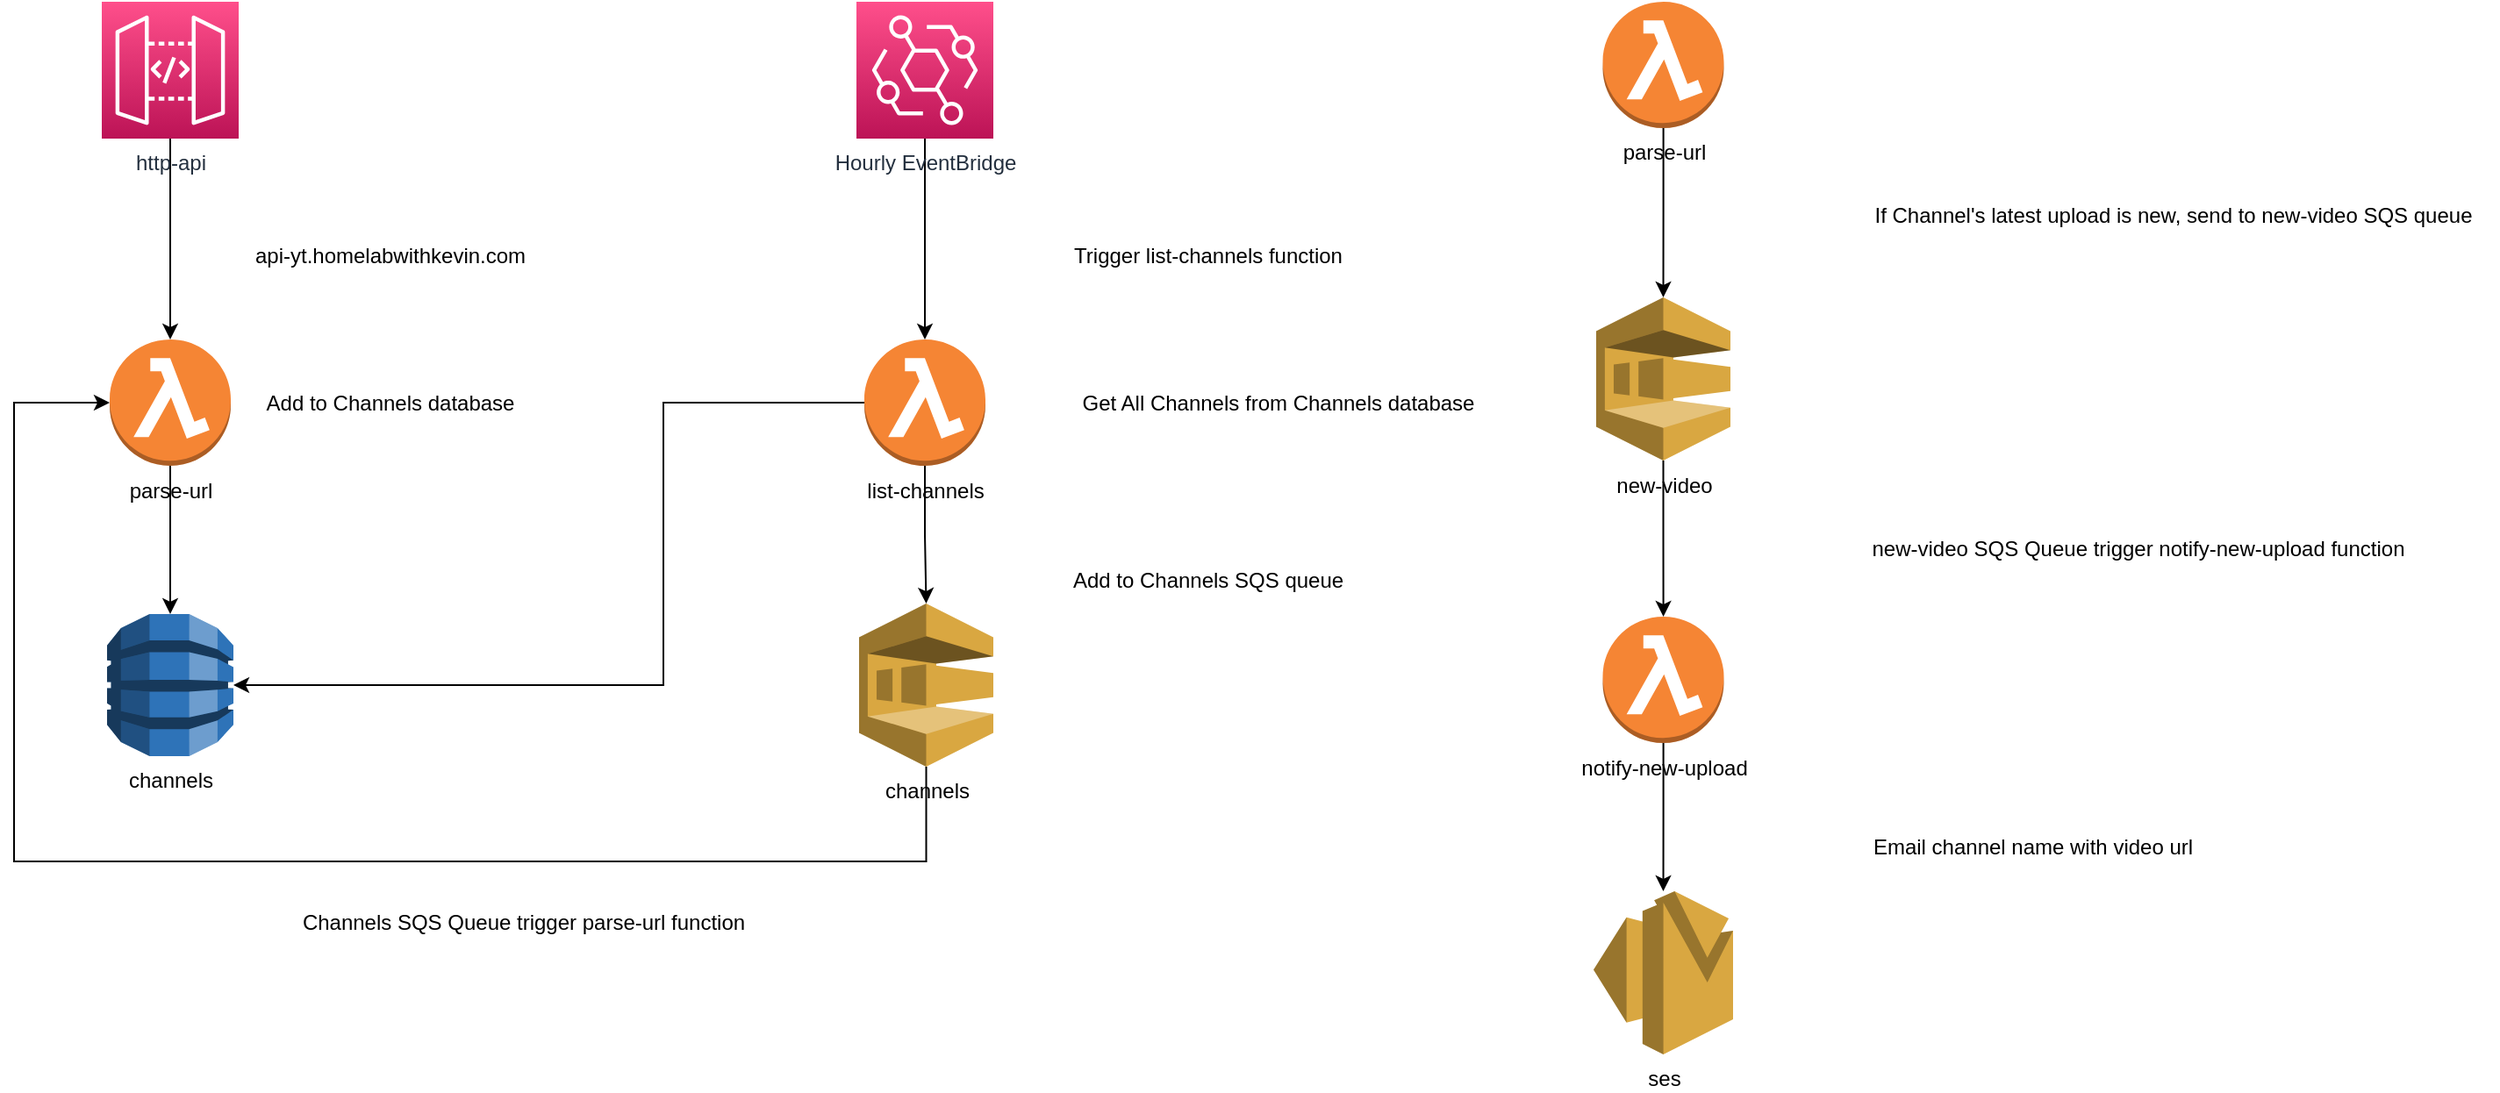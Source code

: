 <mxfile version="20.7.4" type="device"><diagram id="xh7BNWbwTiTM1XbByD3J" name="Page-1"><mxGraphModel dx="1803" dy="969" grid="1" gridSize="10" guides="1" tooltips="1" connect="1" arrows="1" fold="1" page="1" pageScale="1" pageWidth="850" pageHeight="1100" math="0" shadow="0"><root><mxCell id="0"/><mxCell id="1" parent="0"/><mxCell id="ivMB4aNjHSLWR4FQa0Gv-46" style="edgeStyle=orthogonalEdgeStyle;rounded=0;orthogonalLoop=1;jettySize=auto;html=1;entryX=1;entryY=0.5;entryDx=0;entryDy=0;entryPerimeter=0;" edge="1" parent="1" source="ivMB4aNjHSLWR4FQa0Gv-1" target="ivMB4aNjHSLWR4FQa0Gv-9"><mxGeometry relative="1" as="geometry"><mxPoint x="1150.483" y="584" as="targetPoint"/><Array as="points"><mxPoint x="1180" y="448"/><mxPoint x="1180" y="610"/></Array></mxGeometry></mxCell><mxCell id="ivMB4aNjHSLWR4FQa0Gv-48" style="edgeStyle=orthogonalEdgeStyle;rounded=0;orthogonalLoop=1;jettySize=auto;html=1;" edge="1" parent="1" source="ivMB4aNjHSLWR4FQa0Gv-1" target="ivMB4aNjHSLWR4FQa0Gv-6"><mxGeometry relative="1" as="geometry"><mxPoint x="1330" y="550" as="targetPoint"/></mxGeometry></mxCell><mxCell id="ivMB4aNjHSLWR4FQa0Gv-1" value="list-channels" style="outlineConnect=0;dashed=0;verticalLabelPosition=bottom;verticalAlign=top;align=center;html=1;shape=mxgraph.aws3.lambda_function;fillColor=#F58534;gradientColor=none;" vertex="1" parent="1"><mxGeometry x="1294.5" y="412.5" width="69" height="72" as="geometry"/></mxCell><mxCell id="ivMB4aNjHSLWR4FQa0Gv-61" style="edgeStyle=orthogonalEdgeStyle;rounded=0;orthogonalLoop=1;jettySize=auto;html=1;" edge="1" parent="1" source="ivMB4aNjHSLWR4FQa0Gv-3" target="ivMB4aNjHSLWR4FQa0Gv-20"><mxGeometry relative="1" as="geometry"/></mxCell><mxCell id="ivMB4aNjHSLWR4FQa0Gv-3" value="notify-new-upload" style="outlineConnect=0;dashed=0;verticalLabelPosition=bottom;verticalAlign=top;align=center;html=1;shape=mxgraph.aws3.lambda_function;fillColor=#F58534;gradientColor=none;" vertex="1" parent="1"><mxGeometry x="1715.25" y="570.5" width="69" height="72" as="geometry"/></mxCell><mxCell id="ivMB4aNjHSLWR4FQa0Gv-29" style="edgeStyle=orthogonalEdgeStyle;rounded=0;orthogonalLoop=1;jettySize=auto;html=1;" edge="1" parent="1" source="ivMB4aNjHSLWR4FQa0Gv-4" target="ivMB4aNjHSLWR4FQa0Gv-9"><mxGeometry relative="1" as="geometry"/></mxCell><mxCell id="ivMB4aNjHSLWR4FQa0Gv-4" value="parse-url" style="outlineConnect=0;dashed=0;verticalLabelPosition=bottom;verticalAlign=top;align=center;html=1;shape=mxgraph.aws3.lambda_function;fillColor=#F58534;gradientColor=none;" vertex="1" parent="1"><mxGeometry x="864.5" y="412.5" width="69" height="72" as="geometry"/></mxCell><mxCell id="ivMB4aNjHSLWR4FQa0Gv-50" style="edgeStyle=orthogonalEdgeStyle;rounded=0;orthogonalLoop=1;jettySize=auto;html=1;entryX=0;entryY=0.5;entryDx=0;entryDy=0;entryPerimeter=0;" edge="1" parent="1" source="ivMB4aNjHSLWR4FQa0Gv-6" target="ivMB4aNjHSLWR4FQa0Gv-4"><mxGeometry relative="1" as="geometry"><Array as="points"><mxPoint x="1330" y="710"/><mxPoint x="810" y="710"/><mxPoint x="810" y="448"/></Array></mxGeometry></mxCell><mxCell id="ivMB4aNjHSLWR4FQa0Gv-6" value="channels" style="outlineConnect=0;dashed=0;verticalLabelPosition=bottom;verticalAlign=top;align=center;html=1;shape=mxgraph.aws3.sqs;fillColor=#D9A741;gradientColor=none;" vertex="1" parent="1"><mxGeometry x="1291.5" y="563" width="76.5" height="93" as="geometry"/></mxCell><mxCell id="ivMB4aNjHSLWR4FQa0Gv-27" style="edgeStyle=orthogonalEdgeStyle;rounded=0;orthogonalLoop=1;jettySize=auto;html=1;entryX=0.5;entryY=0;entryDx=0;entryDy=0;entryPerimeter=0;" edge="1" parent="1" source="ivMB4aNjHSLWR4FQa0Gv-7" target="ivMB4aNjHSLWR4FQa0Gv-4"><mxGeometry relative="1" as="geometry"/></mxCell><mxCell id="ivMB4aNjHSLWR4FQa0Gv-7" value="&lt;div&gt;http-api&lt;/div&gt;" style="sketch=0;points=[[0,0,0],[0.25,0,0],[0.5,0,0],[0.75,0,0],[1,0,0],[0,1,0],[0.25,1,0],[0.5,1,0],[0.75,1,0],[1,1,0],[0,0.25,0],[0,0.5,0],[0,0.75,0],[1,0.25,0],[1,0.5,0],[1,0.75,0]];outlineConnect=0;fontColor=#232F3E;gradientColor=#FF4F8B;gradientDirection=north;fillColor=#BC1356;strokeColor=#ffffff;dashed=0;verticalLabelPosition=bottom;verticalAlign=top;align=center;html=1;fontSize=12;fontStyle=0;aspect=fixed;shape=mxgraph.aws4.resourceIcon;resIcon=mxgraph.aws4.api_gateway;" vertex="1" parent="1"><mxGeometry x="860" y="220" width="78" height="78" as="geometry"/></mxCell><mxCell id="ivMB4aNjHSLWR4FQa0Gv-9" value="channels" style="outlineConnect=0;dashed=0;verticalLabelPosition=bottom;verticalAlign=top;align=center;html=1;shape=mxgraph.aws3.dynamo_db;fillColor=#2E73B8;gradientColor=none;" vertex="1" parent="1"><mxGeometry x="863" y="569" width="72" height="81" as="geometry"/></mxCell><mxCell id="ivMB4aNjHSLWR4FQa0Gv-55" style="edgeStyle=orthogonalEdgeStyle;rounded=0;orthogonalLoop=1;jettySize=auto;html=1;" edge="1" parent="1" source="ivMB4aNjHSLWR4FQa0Gv-17" target="ivMB4aNjHSLWR4FQa0Gv-3"><mxGeometry relative="1" as="geometry"/></mxCell><mxCell id="ivMB4aNjHSLWR4FQa0Gv-17" value="new-video" style="outlineConnect=0;dashed=0;verticalLabelPosition=bottom;verticalAlign=top;align=center;html=1;shape=mxgraph.aws3.sqs;fillColor=#D9A741;gradientColor=none;" vertex="1" parent="1"><mxGeometry x="1711.5" y="388.5" width="76.5" height="93" as="geometry"/></mxCell><mxCell id="ivMB4aNjHSLWR4FQa0Gv-20" value="ses" style="outlineConnect=0;dashed=0;verticalLabelPosition=bottom;verticalAlign=top;align=center;html=1;shape=mxgraph.aws3.ses;fillColor=#D9A741;gradientColor=none;" vertex="1" parent="1"><mxGeometry x="1710" y="727" width="79.5" height="93" as="geometry"/></mxCell><mxCell id="ivMB4aNjHSLWR4FQa0Gv-28" value="api-yt.homelabwithkevin.com" style="text;html=1;align=center;verticalAlign=middle;resizable=0;points=[];autosize=1;strokeColor=none;fillColor=none;" vertex="1" parent="1"><mxGeometry x="933.5" y="350" width="180" height="30" as="geometry"/></mxCell><mxCell id="ivMB4aNjHSLWR4FQa0Gv-30" value="&lt;div&gt;Add to Channels database&lt;/div&gt;" style="text;html=1;align=center;verticalAlign=middle;resizable=0;points=[];autosize=1;strokeColor=none;fillColor=none;" vertex="1" parent="1"><mxGeometry x="938.5" y="433.5" width="170" height="30" as="geometry"/></mxCell><mxCell id="ivMB4aNjHSLWR4FQa0Gv-32" style="edgeStyle=orthogonalEdgeStyle;rounded=0;orthogonalLoop=1;jettySize=auto;html=1;" edge="1" parent="1" source="ivMB4aNjHSLWR4FQa0Gv-31" target="ivMB4aNjHSLWR4FQa0Gv-1"><mxGeometry relative="1" as="geometry"/></mxCell><mxCell id="ivMB4aNjHSLWR4FQa0Gv-31" value="Hourly EventBridge" style="sketch=0;points=[[0,0,0],[0.25,0,0],[0.5,0,0],[0.75,0,0],[1,0,0],[0,1,0],[0.25,1,0],[0.5,1,0],[0.75,1,0],[1,1,0],[0,0.25,0],[0,0.5,0],[0,0.75,0],[1,0.25,0],[1,0.5,0],[1,0.75,0]];outlineConnect=0;fontColor=#232F3E;gradientColor=#FF4F8B;gradientDirection=north;fillColor=#BC1356;strokeColor=#ffffff;dashed=0;verticalLabelPosition=bottom;verticalAlign=top;align=center;html=1;fontSize=12;fontStyle=0;aspect=fixed;shape=mxgraph.aws4.resourceIcon;resIcon=mxgraph.aws4.eventbridge;" vertex="1" parent="1"><mxGeometry x="1290" y="220" width="78" height="78" as="geometry"/></mxCell><mxCell id="ivMB4aNjHSLWR4FQa0Gv-33" value="Trigger list-channels function" style="text;html=1;align=center;verticalAlign=middle;resizable=0;points=[];autosize=1;strokeColor=none;fillColor=none;" vertex="1" parent="1"><mxGeometry x="1400" y="350" width="180" height="30" as="geometry"/></mxCell><mxCell id="ivMB4aNjHSLWR4FQa0Gv-41" style="edgeStyle=orthogonalEdgeStyle;rounded=0;orthogonalLoop=1;jettySize=auto;html=1;exitX=0.5;exitY=1;exitDx=0;exitDy=0;exitPerimeter=0;" edge="1" parent="1" source="ivMB4aNjHSLWR4FQa0Gv-1" target="ivMB4aNjHSLWR4FQa0Gv-1"><mxGeometry relative="1" as="geometry"/></mxCell><mxCell id="ivMB4aNjHSLWR4FQa0Gv-44" value="Get All Channels from Channels database" style="text;html=1;align=center;verticalAlign=middle;resizable=0;points=[];autosize=1;strokeColor=none;fillColor=none;" vertex="1" parent="1"><mxGeometry x="1400" y="433.5" width="260" height="30" as="geometry"/></mxCell><mxCell id="ivMB4aNjHSLWR4FQa0Gv-49" value="Add to Channels SQS queue" style="text;html=1;align=center;verticalAlign=middle;resizable=0;points=[];autosize=1;strokeColor=none;fillColor=none;" vertex="1" parent="1"><mxGeometry x="1400" y="535" width="180" height="30" as="geometry"/></mxCell><mxCell id="ivMB4aNjHSLWR4FQa0Gv-51" value="Channels SQS Queue trigger parse-url function" style="text;html=1;align=center;verticalAlign=middle;resizable=0;points=[];autosize=1;strokeColor=none;fillColor=none;" vertex="1" parent="1"><mxGeometry x="960" y="730" width="280" height="30" as="geometry"/></mxCell><mxCell id="ivMB4aNjHSLWR4FQa0Gv-53" style="edgeStyle=orthogonalEdgeStyle;rounded=0;orthogonalLoop=1;jettySize=auto;html=1;" edge="1" parent="1" source="ivMB4aNjHSLWR4FQa0Gv-52" target="ivMB4aNjHSLWR4FQa0Gv-17"><mxGeometry relative="1" as="geometry"/></mxCell><mxCell id="ivMB4aNjHSLWR4FQa0Gv-52" value="parse-url" style="outlineConnect=0;dashed=0;verticalLabelPosition=bottom;verticalAlign=top;align=center;html=1;shape=mxgraph.aws3.lambda_function;fillColor=#F58534;gradientColor=none;" vertex="1" parent="1"><mxGeometry x="1715.25" y="220" width="69" height="72" as="geometry"/></mxCell><mxCell id="ivMB4aNjHSLWR4FQa0Gv-54" value="If Channel's latest upload is new, send to new-video SQS queue" style="text;html=1;align=center;verticalAlign=middle;resizable=0;points=[];autosize=1;strokeColor=none;fillColor=none;" vertex="1" parent="1"><mxGeometry x="1855.25" y="327" width="370" height="30" as="geometry"/></mxCell><mxCell id="ivMB4aNjHSLWR4FQa0Gv-56" value="new-video SQS Queue trigger notify-new-upload function" style="text;html=1;align=center;verticalAlign=middle;resizable=0;points=[];autosize=1;strokeColor=none;fillColor=none;" vertex="1" parent="1"><mxGeometry x="1855.25" y="517" width="330" height="30" as="geometry"/></mxCell><mxCell id="ivMB4aNjHSLWR4FQa0Gv-62" value="Email channel name with video url" style="text;html=1;align=center;verticalAlign=middle;resizable=0;points=[];autosize=1;strokeColor=none;fillColor=none;" vertex="1" parent="1"><mxGeometry x="1855.25" y="687" width="210" height="30" as="geometry"/></mxCell></root></mxGraphModel></diagram></mxfile>